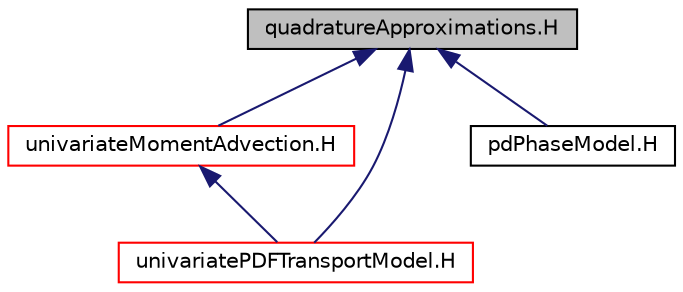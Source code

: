 digraph "quadratureApproximations.H"
{
  bgcolor="transparent";
  edge [fontname="Helvetica",fontsize="10",labelfontname="Helvetica",labelfontsize="10"];
  node [fontname="Helvetica",fontsize="10",shape=record];
  Node1 [label="quadratureApproximations.H",height=0.2,width=0.4,color="black", fillcolor="grey75", style="filled", fontcolor="black"];
  Node1 -> Node2 [dir="back",color="midnightblue",fontsize="10",style="solid",fontname="Helvetica"];
  Node2 [label="univariateMomentAdvection.H",height=0.2,width=0.4,color="red",URL="$a00683.html"];
  Node2 -> Node3 [dir="back",color="midnightblue",fontsize="10",style="solid",fontname="Helvetica"];
  Node3 [label="univariatePDFTransportModel.H",height=0.2,width=0.4,color="red",URL="$a00692.html"];
  Node1 -> Node3 [dir="back",color="midnightblue",fontsize="10",style="solid",fontname="Helvetica"];
  Node1 -> Node4 [dir="back",color="midnightblue",fontsize="10",style="solid",fontname="Helvetica"];
  Node4 [label="pdPhaseModel.H",height=0.2,width=0.4,color="black",URL="$a00583.html"];
}
